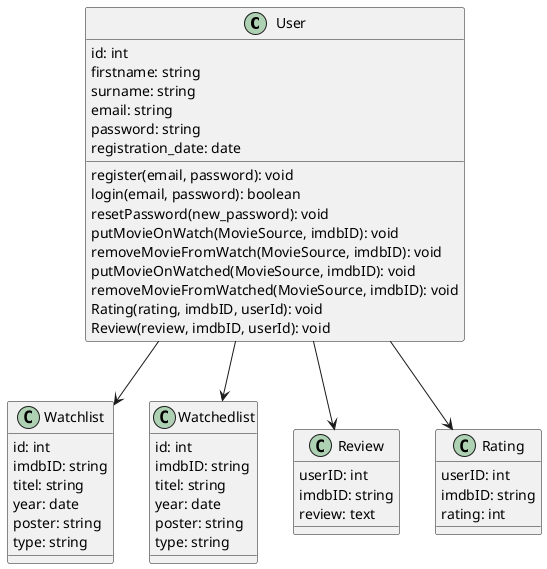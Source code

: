 @startuml MyOMDb
class User {
    id: int
    firstname: string
    surname: string
    email: string
    password: string
    registration_date: date
    register(email, password): void
    login(email, password): boolean
    resetPassword(new_password): void
    putMovieOnWatch(MovieSource, imdbID): void
    removeMovieFromWatch(MovieSource, imdbID): void
    putMovieOnWatched(MovieSource, imdbID): void
    removeMovieFromWatched(MovieSource, imdbID): void
    Rating(rating, imdbID, userId): void
    Review(review, imdbID, userId): void
}

class Watchlist {
    id: int
    imdbID: string
    titel: string
    year: date
    poster: string
    type: string
}

class Watchedlist {
    id: int
    imdbID: string
    titel: string
    year: date
    poster: string
    type: string
}

class Review {
    userID: int
    imdbID: string
    review: text
}

class Rating {
    userID: int
    imdbID: string
    rating: int
}
User --> Watchlist
User --> Watchedlist
User --> Review
User --> Rating
@enduml
